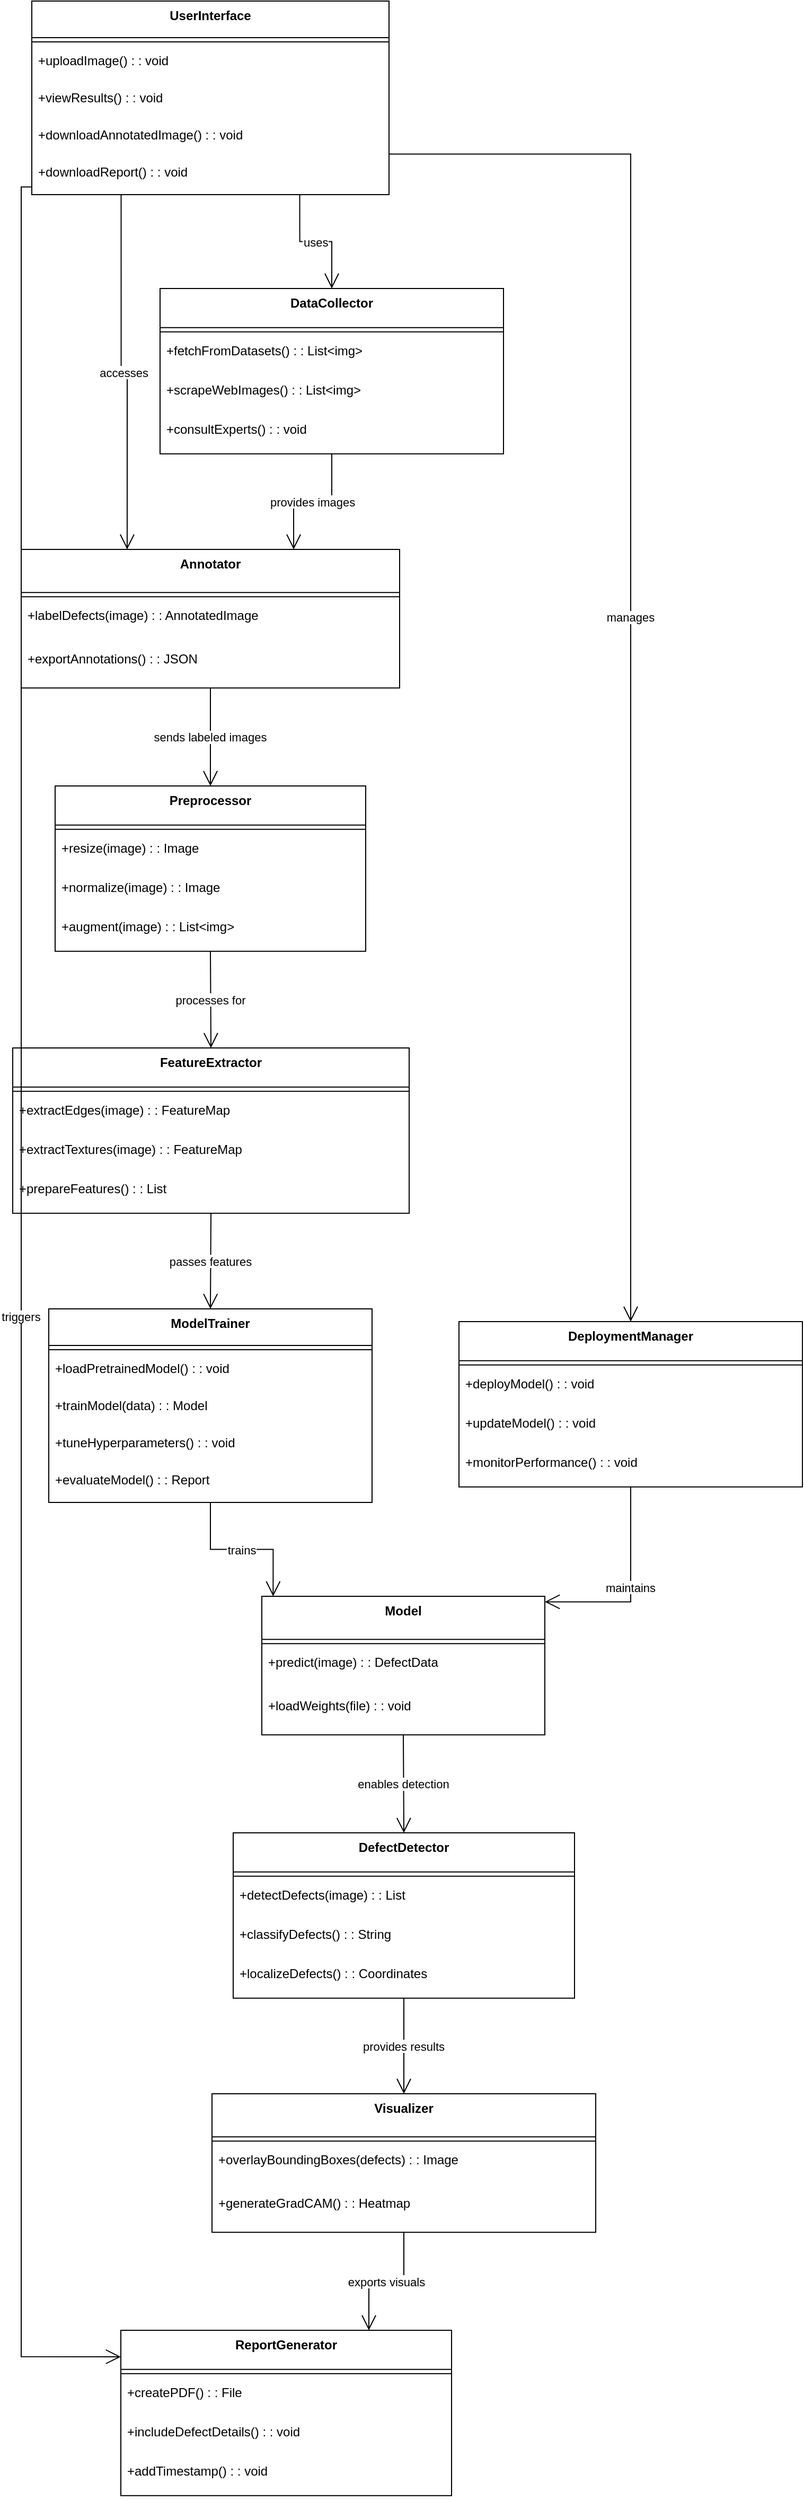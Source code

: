 <mxfile version="26.2.12">
  <diagram id="C5RBs43oDa-KdzZeNtuy" name="Page-1">
    <mxGraphModel dx="1751" dy="944" grid="1" gridSize="10" guides="1" tooltips="1" connect="1" arrows="1" fold="1" page="1" pageScale="1" pageWidth="827" pageHeight="1169" math="0" shadow="0">
      <root>
        <mxCell id="WIyWlLk6GJQsqaUBKTNV-0" />
        <mxCell id="WIyWlLk6GJQsqaUBKTNV-1" parent="WIyWlLk6GJQsqaUBKTNV-0" />
        <mxCell id="VwcqUrDGhT0xPsgYFYOW-0" value="UserInterface" style="swimlane;fontStyle=1;align=center;verticalAlign=top;childLayout=stackLayout;horizontal=1;startSize=34.545;horizontalStack=0;resizeParent=1;resizeParentMax=0;resizeLast=0;collapsible=0;marginBottom=0;" vertex="1" parent="WIyWlLk6GJQsqaUBKTNV-1">
          <mxGeometry x="104" y="20" width="337" height="182.545" as="geometry" />
        </mxCell>
        <mxCell id="VwcqUrDGhT0xPsgYFYOW-1" style="line;strokeWidth=1;fillColor=none;align=left;verticalAlign=middle;spacingTop=-1;spacingLeft=3;spacingRight=3;rotatable=0;labelPosition=right;points=[];portConstraint=eastwest;strokeColor=inherit;" vertex="1" parent="VwcqUrDGhT0xPsgYFYOW-0">
          <mxGeometry y="34.545" width="337" height="8" as="geometry" />
        </mxCell>
        <mxCell id="VwcqUrDGhT0xPsgYFYOW-2" value="+uploadImage() : : void" style="text;strokeColor=none;fillColor=none;align=left;verticalAlign=top;spacingLeft=4;spacingRight=4;overflow=hidden;rotatable=0;points=[[0,0.5],[1,0.5]];portConstraint=eastwest;" vertex="1" parent="VwcqUrDGhT0xPsgYFYOW-0">
          <mxGeometry y="42.545" width="337" height="35" as="geometry" />
        </mxCell>
        <mxCell id="VwcqUrDGhT0xPsgYFYOW-3" value="+viewResults() : : void" style="text;strokeColor=none;fillColor=none;align=left;verticalAlign=top;spacingLeft=4;spacingRight=4;overflow=hidden;rotatable=0;points=[[0,0.5],[1,0.5]];portConstraint=eastwest;" vertex="1" parent="VwcqUrDGhT0xPsgYFYOW-0">
          <mxGeometry y="77.545" width="337" height="35" as="geometry" />
        </mxCell>
        <mxCell id="VwcqUrDGhT0xPsgYFYOW-4" value="+downloadAnnotatedImage() : : void" style="text;strokeColor=none;fillColor=none;align=left;verticalAlign=top;spacingLeft=4;spacingRight=4;overflow=hidden;rotatable=0;points=[[0,0.5],[1,0.5]];portConstraint=eastwest;" vertex="1" parent="VwcqUrDGhT0xPsgYFYOW-0">
          <mxGeometry y="112.545" width="337" height="35" as="geometry" />
        </mxCell>
        <mxCell id="VwcqUrDGhT0xPsgYFYOW-5" value="+downloadReport() : : void" style="text;strokeColor=none;fillColor=none;align=left;verticalAlign=top;spacingLeft=4;spacingRight=4;overflow=hidden;rotatable=0;points=[[0,0.5],[1,0.5]];portConstraint=eastwest;" vertex="1" parent="VwcqUrDGhT0xPsgYFYOW-0">
          <mxGeometry y="147.545" width="337" height="35" as="geometry" />
        </mxCell>
        <mxCell id="VwcqUrDGhT0xPsgYFYOW-6" value="DeploymentManager" style="swimlane;fontStyle=1;align=center;verticalAlign=top;childLayout=stackLayout;horizontal=1;startSize=36.889;horizontalStack=0;resizeParent=1;resizeParentMax=0;resizeLast=0;collapsible=0;marginBottom=0;" vertex="1" parent="WIyWlLk6GJQsqaUBKTNV-1">
          <mxGeometry x="507" y="1265" width="324" height="155.889" as="geometry" />
        </mxCell>
        <mxCell id="VwcqUrDGhT0xPsgYFYOW-7" style="line;strokeWidth=1;fillColor=none;align=left;verticalAlign=middle;spacingTop=-1;spacingLeft=3;spacingRight=3;rotatable=0;labelPosition=right;points=[];portConstraint=eastwest;strokeColor=inherit;" vertex="1" parent="VwcqUrDGhT0xPsgYFYOW-6">
          <mxGeometry y="36.889" width="324" height="8" as="geometry" />
        </mxCell>
        <mxCell id="VwcqUrDGhT0xPsgYFYOW-8" value="+deployModel() : : void" style="text;strokeColor=none;fillColor=none;align=left;verticalAlign=top;spacingLeft=4;spacingRight=4;overflow=hidden;rotatable=0;points=[[0,0.5],[1,0.5]];portConstraint=eastwest;" vertex="1" parent="VwcqUrDGhT0xPsgYFYOW-6">
          <mxGeometry y="44.889" width="324" height="37" as="geometry" />
        </mxCell>
        <mxCell id="VwcqUrDGhT0xPsgYFYOW-9" value="+updateModel() : : void" style="text;strokeColor=none;fillColor=none;align=left;verticalAlign=top;spacingLeft=4;spacingRight=4;overflow=hidden;rotatable=0;points=[[0,0.5],[1,0.5]];portConstraint=eastwest;" vertex="1" parent="VwcqUrDGhT0xPsgYFYOW-6">
          <mxGeometry y="81.889" width="324" height="37" as="geometry" />
        </mxCell>
        <mxCell id="VwcqUrDGhT0xPsgYFYOW-10" value="+monitorPerformance() : : void" style="text;strokeColor=none;fillColor=none;align=left;verticalAlign=top;spacingLeft=4;spacingRight=4;overflow=hidden;rotatable=0;points=[[0,0.5],[1,0.5]];portConstraint=eastwest;" vertex="1" parent="VwcqUrDGhT0xPsgYFYOW-6">
          <mxGeometry y="118.889" width="324" height="37" as="geometry" />
        </mxCell>
        <mxCell id="VwcqUrDGhT0xPsgYFYOW-11" value="DataCollector" style="swimlane;fontStyle=1;align=center;verticalAlign=top;childLayout=stackLayout;horizontal=1;startSize=36.889;horizontalStack=0;resizeParent=1;resizeParentMax=0;resizeLast=0;collapsible=0;marginBottom=0;" vertex="1" parent="WIyWlLk6GJQsqaUBKTNV-1">
          <mxGeometry x="225" y="291" width="324" height="155.889" as="geometry" />
        </mxCell>
        <mxCell id="VwcqUrDGhT0xPsgYFYOW-12" style="line;strokeWidth=1;fillColor=none;align=left;verticalAlign=middle;spacingTop=-1;spacingLeft=3;spacingRight=3;rotatable=0;labelPosition=right;points=[];portConstraint=eastwest;strokeColor=inherit;" vertex="1" parent="VwcqUrDGhT0xPsgYFYOW-11">
          <mxGeometry y="36.889" width="324" height="8" as="geometry" />
        </mxCell>
        <mxCell id="VwcqUrDGhT0xPsgYFYOW-13" value="+fetchFromDatasets() : : List&lt;img&gt;" style="text;strokeColor=none;fillColor=none;align=left;verticalAlign=top;spacingLeft=4;spacingRight=4;overflow=hidden;rotatable=0;points=[[0,0.5],[1,0.5]];portConstraint=eastwest;" vertex="1" parent="VwcqUrDGhT0xPsgYFYOW-11">
          <mxGeometry y="44.889" width="324" height="37" as="geometry" />
        </mxCell>
        <mxCell id="VwcqUrDGhT0xPsgYFYOW-14" value="+scrapeWebImages() : : List&lt;img&gt;" style="text;strokeColor=none;fillColor=none;align=left;verticalAlign=top;spacingLeft=4;spacingRight=4;overflow=hidden;rotatable=0;points=[[0,0.5],[1,0.5]];portConstraint=eastwest;" vertex="1" parent="VwcqUrDGhT0xPsgYFYOW-11">
          <mxGeometry y="81.889" width="324" height="37" as="geometry" />
        </mxCell>
        <mxCell id="VwcqUrDGhT0xPsgYFYOW-15" value="+consultExperts() : : void" style="text;strokeColor=none;fillColor=none;align=left;verticalAlign=top;spacingLeft=4;spacingRight=4;overflow=hidden;rotatable=0;points=[[0,0.5],[1,0.5]];portConstraint=eastwest;" vertex="1" parent="VwcqUrDGhT0xPsgYFYOW-11">
          <mxGeometry y="118.889" width="324" height="37" as="geometry" />
        </mxCell>
        <mxCell id="VwcqUrDGhT0xPsgYFYOW-16" value="Annotator" style="swimlane;fontStyle=1;align=center;verticalAlign=top;childLayout=stackLayout;horizontal=1;startSize=40.571;horizontalStack=0;resizeParent=1;resizeParentMax=0;resizeLast=0;collapsible=0;marginBottom=0;" vertex="1" parent="WIyWlLk6GJQsqaUBKTNV-1">
          <mxGeometry x="94" y="537" width="357" height="130.571" as="geometry" />
        </mxCell>
        <mxCell id="VwcqUrDGhT0xPsgYFYOW-17" style="line;strokeWidth=1;fillColor=none;align=left;verticalAlign=middle;spacingTop=-1;spacingLeft=3;spacingRight=3;rotatable=0;labelPosition=right;points=[];portConstraint=eastwest;strokeColor=inherit;" vertex="1" parent="VwcqUrDGhT0xPsgYFYOW-16">
          <mxGeometry y="40.571" width="357" height="8" as="geometry" />
        </mxCell>
        <mxCell id="VwcqUrDGhT0xPsgYFYOW-18" value="+labelDefects(image) : : AnnotatedImage" style="text;strokeColor=none;fillColor=none;align=left;verticalAlign=top;spacingLeft=4;spacingRight=4;overflow=hidden;rotatable=0;points=[[0,0.5],[1,0.5]];portConstraint=eastwest;" vertex="1" parent="VwcqUrDGhT0xPsgYFYOW-16">
          <mxGeometry y="48.571" width="357" height="41" as="geometry" />
        </mxCell>
        <mxCell id="VwcqUrDGhT0xPsgYFYOW-19" value="+exportAnnotations() : : JSON" style="text;strokeColor=none;fillColor=none;align=left;verticalAlign=top;spacingLeft=4;spacingRight=4;overflow=hidden;rotatable=0;points=[[0,0.5],[1,0.5]];portConstraint=eastwest;" vertex="1" parent="VwcqUrDGhT0xPsgYFYOW-16">
          <mxGeometry y="89.571" width="357" height="41" as="geometry" />
        </mxCell>
        <mxCell id="VwcqUrDGhT0xPsgYFYOW-20" value="Preprocessor" style="swimlane;fontStyle=1;align=center;verticalAlign=top;childLayout=stackLayout;horizontal=1;startSize=36.889;horizontalStack=0;resizeParent=1;resizeParentMax=0;resizeLast=0;collapsible=0;marginBottom=0;" vertex="1" parent="WIyWlLk6GJQsqaUBKTNV-1">
          <mxGeometry x="126" y="760" width="293" height="155.889" as="geometry" />
        </mxCell>
        <mxCell id="VwcqUrDGhT0xPsgYFYOW-21" style="line;strokeWidth=1;fillColor=none;align=left;verticalAlign=middle;spacingTop=-1;spacingLeft=3;spacingRight=3;rotatable=0;labelPosition=right;points=[];portConstraint=eastwest;strokeColor=inherit;" vertex="1" parent="VwcqUrDGhT0xPsgYFYOW-20">
          <mxGeometry y="36.889" width="293" height="8" as="geometry" />
        </mxCell>
        <mxCell id="VwcqUrDGhT0xPsgYFYOW-22" value="+resize(image) : : Image" style="text;strokeColor=none;fillColor=none;align=left;verticalAlign=top;spacingLeft=4;spacingRight=4;overflow=hidden;rotatable=0;points=[[0,0.5],[1,0.5]];portConstraint=eastwest;" vertex="1" parent="VwcqUrDGhT0xPsgYFYOW-20">
          <mxGeometry y="44.889" width="293" height="37" as="geometry" />
        </mxCell>
        <mxCell id="VwcqUrDGhT0xPsgYFYOW-23" value="+normalize(image) : : Image" style="text;strokeColor=none;fillColor=none;align=left;verticalAlign=top;spacingLeft=4;spacingRight=4;overflow=hidden;rotatable=0;points=[[0,0.5],[1,0.5]];portConstraint=eastwest;" vertex="1" parent="VwcqUrDGhT0xPsgYFYOW-20">
          <mxGeometry y="81.889" width="293" height="37" as="geometry" />
        </mxCell>
        <mxCell id="VwcqUrDGhT0xPsgYFYOW-24" value="+augment(image) : : List&lt;img&gt;" style="text;strokeColor=none;fillColor=none;align=left;verticalAlign=top;spacingLeft=4;spacingRight=4;overflow=hidden;rotatable=0;points=[[0,0.5],[1,0.5]];portConstraint=eastwest;" vertex="1" parent="VwcqUrDGhT0xPsgYFYOW-20">
          <mxGeometry y="118.889" width="293" height="37" as="geometry" />
        </mxCell>
        <mxCell id="VwcqUrDGhT0xPsgYFYOW-25" value="FeatureExtractor" style="swimlane;fontStyle=1;align=center;verticalAlign=top;childLayout=stackLayout;horizontal=1;startSize=36.889;horizontalStack=0;resizeParent=1;resizeParentMax=0;resizeLast=0;collapsible=0;marginBottom=0;" vertex="1" parent="WIyWlLk6GJQsqaUBKTNV-1">
          <mxGeometry x="86" y="1007" width="374" height="155.889" as="geometry" />
        </mxCell>
        <mxCell id="VwcqUrDGhT0xPsgYFYOW-26" style="line;strokeWidth=1;fillColor=none;align=left;verticalAlign=middle;spacingTop=-1;spacingLeft=3;spacingRight=3;rotatable=0;labelPosition=right;points=[];portConstraint=eastwest;strokeColor=inherit;" vertex="1" parent="VwcqUrDGhT0xPsgYFYOW-25">
          <mxGeometry y="36.889" width="374" height="8" as="geometry" />
        </mxCell>
        <mxCell id="VwcqUrDGhT0xPsgYFYOW-27" value="+extractEdges(image) : : FeatureMap" style="text;strokeColor=none;fillColor=none;align=left;verticalAlign=top;spacingLeft=4;spacingRight=4;overflow=hidden;rotatable=0;points=[[0,0.5],[1,0.5]];portConstraint=eastwest;" vertex="1" parent="VwcqUrDGhT0xPsgYFYOW-25">
          <mxGeometry y="44.889" width="374" height="37" as="geometry" />
        </mxCell>
        <mxCell id="VwcqUrDGhT0xPsgYFYOW-28" value="+extractTextures(image) : : FeatureMap" style="text;strokeColor=none;fillColor=none;align=left;verticalAlign=top;spacingLeft=4;spacingRight=4;overflow=hidden;rotatable=0;points=[[0,0.5],[1,0.5]];portConstraint=eastwest;" vertex="1" parent="VwcqUrDGhT0xPsgYFYOW-25">
          <mxGeometry y="81.889" width="374" height="37" as="geometry" />
        </mxCell>
        <mxCell id="VwcqUrDGhT0xPsgYFYOW-29" value="+prepareFeatures() : : List" style="text;strokeColor=none;fillColor=none;align=left;verticalAlign=top;spacingLeft=4;spacingRight=4;overflow=hidden;rotatable=0;points=[[0,0.5],[1,0.5]];portConstraint=eastwest;" vertex="1" parent="VwcqUrDGhT0xPsgYFYOW-25">
          <mxGeometry y="118.889" width="374" height="37" as="geometry" />
        </mxCell>
        <mxCell id="VwcqUrDGhT0xPsgYFYOW-30" value="ModelTrainer" style="swimlane;fontStyle=1;align=center;verticalAlign=top;childLayout=stackLayout;horizontal=1;startSize=34.545;horizontalStack=0;resizeParent=1;resizeParentMax=0;resizeLast=0;collapsible=0;marginBottom=0;" vertex="1" parent="WIyWlLk6GJQsqaUBKTNV-1">
          <mxGeometry x="120" y="1253" width="305" height="182.545" as="geometry" />
        </mxCell>
        <mxCell id="VwcqUrDGhT0xPsgYFYOW-31" style="line;strokeWidth=1;fillColor=none;align=left;verticalAlign=middle;spacingTop=-1;spacingLeft=3;spacingRight=3;rotatable=0;labelPosition=right;points=[];portConstraint=eastwest;strokeColor=inherit;" vertex="1" parent="VwcqUrDGhT0xPsgYFYOW-30">
          <mxGeometry y="34.545" width="305" height="8" as="geometry" />
        </mxCell>
        <mxCell id="VwcqUrDGhT0xPsgYFYOW-32" value="+loadPretrainedModel() : : void" style="text;strokeColor=none;fillColor=none;align=left;verticalAlign=top;spacingLeft=4;spacingRight=4;overflow=hidden;rotatable=0;points=[[0,0.5],[1,0.5]];portConstraint=eastwest;" vertex="1" parent="VwcqUrDGhT0xPsgYFYOW-30">
          <mxGeometry y="42.545" width="305" height="35" as="geometry" />
        </mxCell>
        <mxCell id="VwcqUrDGhT0xPsgYFYOW-33" value="+trainModel(data) : : Model" style="text;strokeColor=none;fillColor=none;align=left;verticalAlign=top;spacingLeft=4;spacingRight=4;overflow=hidden;rotatable=0;points=[[0,0.5],[1,0.5]];portConstraint=eastwest;" vertex="1" parent="VwcqUrDGhT0xPsgYFYOW-30">
          <mxGeometry y="77.545" width="305" height="35" as="geometry" />
        </mxCell>
        <mxCell id="VwcqUrDGhT0xPsgYFYOW-34" value="+tuneHyperparameters() : : void" style="text;strokeColor=none;fillColor=none;align=left;verticalAlign=top;spacingLeft=4;spacingRight=4;overflow=hidden;rotatable=0;points=[[0,0.5],[1,0.5]];portConstraint=eastwest;" vertex="1" parent="VwcqUrDGhT0xPsgYFYOW-30">
          <mxGeometry y="112.545" width="305" height="35" as="geometry" />
        </mxCell>
        <mxCell id="VwcqUrDGhT0xPsgYFYOW-35" value="+evaluateModel() : : Report" style="text;strokeColor=none;fillColor=none;align=left;verticalAlign=top;spacingLeft=4;spacingRight=4;overflow=hidden;rotatable=0;points=[[0,0.5],[1,0.5]];portConstraint=eastwest;" vertex="1" parent="VwcqUrDGhT0xPsgYFYOW-30">
          <mxGeometry y="147.545" width="305" height="35" as="geometry" />
        </mxCell>
        <mxCell id="VwcqUrDGhT0xPsgYFYOW-36" value="Model" style="swimlane;fontStyle=1;align=center;verticalAlign=top;childLayout=stackLayout;horizontal=1;startSize=40.571;horizontalStack=0;resizeParent=1;resizeParentMax=0;resizeLast=0;collapsible=0;marginBottom=0;" vertex="1" parent="WIyWlLk6GJQsqaUBKTNV-1">
          <mxGeometry x="321" y="1524" width="267" height="130.571" as="geometry" />
        </mxCell>
        <mxCell id="VwcqUrDGhT0xPsgYFYOW-37" style="line;strokeWidth=1;fillColor=none;align=left;verticalAlign=middle;spacingTop=-1;spacingLeft=3;spacingRight=3;rotatable=0;labelPosition=right;points=[];portConstraint=eastwest;strokeColor=inherit;" vertex="1" parent="VwcqUrDGhT0xPsgYFYOW-36">
          <mxGeometry y="40.571" width="267" height="8" as="geometry" />
        </mxCell>
        <mxCell id="VwcqUrDGhT0xPsgYFYOW-38" value="+predict(image) : : DefectData" style="text;strokeColor=none;fillColor=none;align=left;verticalAlign=top;spacingLeft=4;spacingRight=4;overflow=hidden;rotatable=0;points=[[0,0.5],[1,0.5]];portConstraint=eastwest;" vertex="1" parent="VwcqUrDGhT0xPsgYFYOW-36">
          <mxGeometry y="48.571" width="267" height="41" as="geometry" />
        </mxCell>
        <mxCell id="VwcqUrDGhT0xPsgYFYOW-39" value="+loadWeights(file) : : void" style="text;strokeColor=none;fillColor=none;align=left;verticalAlign=top;spacingLeft=4;spacingRight=4;overflow=hidden;rotatable=0;points=[[0,0.5],[1,0.5]];portConstraint=eastwest;" vertex="1" parent="VwcqUrDGhT0xPsgYFYOW-36">
          <mxGeometry y="89.571" width="267" height="41" as="geometry" />
        </mxCell>
        <mxCell id="VwcqUrDGhT0xPsgYFYOW-40" value="DefectDetector" style="swimlane;fontStyle=1;align=center;verticalAlign=top;childLayout=stackLayout;horizontal=1;startSize=36.889;horizontalStack=0;resizeParent=1;resizeParentMax=0;resizeLast=0;collapsible=0;marginBottom=0;" vertex="1" parent="WIyWlLk6GJQsqaUBKTNV-1">
          <mxGeometry x="294" y="1747" width="322" height="155.889" as="geometry" />
        </mxCell>
        <mxCell id="VwcqUrDGhT0xPsgYFYOW-41" style="line;strokeWidth=1;fillColor=none;align=left;verticalAlign=middle;spacingTop=-1;spacingLeft=3;spacingRight=3;rotatable=0;labelPosition=right;points=[];portConstraint=eastwest;strokeColor=inherit;" vertex="1" parent="VwcqUrDGhT0xPsgYFYOW-40">
          <mxGeometry y="36.889" width="322" height="8" as="geometry" />
        </mxCell>
        <mxCell id="VwcqUrDGhT0xPsgYFYOW-42" value="+detectDefects(image) : : List" style="text;strokeColor=none;fillColor=none;align=left;verticalAlign=top;spacingLeft=4;spacingRight=4;overflow=hidden;rotatable=0;points=[[0,0.5],[1,0.5]];portConstraint=eastwest;" vertex="1" parent="VwcqUrDGhT0xPsgYFYOW-40">
          <mxGeometry y="44.889" width="322" height="37" as="geometry" />
        </mxCell>
        <mxCell id="VwcqUrDGhT0xPsgYFYOW-43" value="+classifyDefects() : : String" style="text;strokeColor=none;fillColor=none;align=left;verticalAlign=top;spacingLeft=4;spacingRight=4;overflow=hidden;rotatable=0;points=[[0,0.5],[1,0.5]];portConstraint=eastwest;" vertex="1" parent="VwcqUrDGhT0xPsgYFYOW-40">
          <mxGeometry y="81.889" width="322" height="37" as="geometry" />
        </mxCell>
        <mxCell id="VwcqUrDGhT0xPsgYFYOW-44" value="+localizeDefects() : : Coordinates" style="text;strokeColor=none;fillColor=none;align=left;verticalAlign=top;spacingLeft=4;spacingRight=4;overflow=hidden;rotatable=0;points=[[0,0.5],[1,0.5]];portConstraint=eastwest;" vertex="1" parent="VwcqUrDGhT0xPsgYFYOW-40">
          <mxGeometry y="118.889" width="322" height="37" as="geometry" />
        </mxCell>
        <mxCell id="VwcqUrDGhT0xPsgYFYOW-45" value="Visualizer" style="swimlane;fontStyle=1;align=center;verticalAlign=top;childLayout=stackLayout;horizontal=1;startSize=40.571;horizontalStack=0;resizeParent=1;resizeParentMax=0;resizeLast=0;collapsible=0;marginBottom=0;" vertex="1" parent="WIyWlLk6GJQsqaUBKTNV-1">
          <mxGeometry x="274" y="1993" width="362" height="130.571" as="geometry" />
        </mxCell>
        <mxCell id="VwcqUrDGhT0xPsgYFYOW-46" style="line;strokeWidth=1;fillColor=none;align=left;verticalAlign=middle;spacingTop=-1;spacingLeft=3;spacingRight=3;rotatable=0;labelPosition=right;points=[];portConstraint=eastwest;strokeColor=inherit;" vertex="1" parent="VwcqUrDGhT0xPsgYFYOW-45">
          <mxGeometry y="40.571" width="362" height="8" as="geometry" />
        </mxCell>
        <mxCell id="VwcqUrDGhT0xPsgYFYOW-47" value="+overlayBoundingBoxes(defects) : : Image" style="text;strokeColor=none;fillColor=none;align=left;verticalAlign=top;spacingLeft=4;spacingRight=4;overflow=hidden;rotatable=0;points=[[0,0.5],[1,0.5]];portConstraint=eastwest;" vertex="1" parent="VwcqUrDGhT0xPsgYFYOW-45">
          <mxGeometry y="48.571" width="362" height="41" as="geometry" />
        </mxCell>
        <mxCell id="VwcqUrDGhT0xPsgYFYOW-48" value="+generateGradCAM() : : Heatmap" style="text;strokeColor=none;fillColor=none;align=left;verticalAlign=top;spacingLeft=4;spacingRight=4;overflow=hidden;rotatable=0;points=[[0,0.5],[1,0.5]];portConstraint=eastwest;" vertex="1" parent="VwcqUrDGhT0xPsgYFYOW-45">
          <mxGeometry y="89.571" width="362" height="41" as="geometry" />
        </mxCell>
        <mxCell id="VwcqUrDGhT0xPsgYFYOW-49" value="ReportGenerator" style="swimlane;fontStyle=1;align=center;verticalAlign=top;childLayout=stackLayout;horizontal=1;startSize=36.889;horizontalStack=0;resizeParent=1;resizeParentMax=0;resizeLast=0;collapsible=0;marginBottom=0;" vertex="1" parent="WIyWlLk6GJQsqaUBKTNV-1">
          <mxGeometry x="188" y="2216" width="312" height="155.889" as="geometry" />
        </mxCell>
        <mxCell id="VwcqUrDGhT0xPsgYFYOW-50" style="line;strokeWidth=1;fillColor=none;align=left;verticalAlign=middle;spacingTop=-1;spacingLeft=3;spacingRight=3;rotatable=0;labelPosition=right;points=[];portConstraint=eastwest;strokeColor=inherit;" vertex="1" parent="VwcqUrDGhT0xPsgYFYOW-49">
          <mxGeometry y="36.889" width="312" height="8" as="geometry" />
        </mxCell>
        <mxCell id="VwcqUrDGhT0xPsgYFYOW-51" value="+createPDF() : : File" style="text;strokeColor=none;fillColor=none;align=left;verticalAlign=top;spacingLeft=4;spacingRight=4;overflow=hidden;rotatable=0;points=[[0,0.5],[1,0.5]];portConstraint=eastwest;" vertex="1" parent="VwcqUrDGhT0xPsgYFYOW-49">
          <mxGeometry y="44.889" width="312" height="37" as="geometry" />
        </mxCell>
        <mxCell id="VwcqUrDGhT0xPsgYFYOW-52" value="+includeDefectDetails() : : void" style="text;strokeColor=none;fillColor=none;align=left;verticalAlign=top;spacingLeft=4;spacingRight=4;overflow=hidden;rotatable=0;points=[[0,0.5],[1,0.5]];portConstraint=eastwest;" vertex="1" parent="VwcqUrDGhT0xPsgYFYOW-49">
          <mxGeometry y="81.889" width="312" height="37" as="geometry" />
        </mxCell>
        <mxCell id="VwcqUrDGhT0xPsgYFYOW-53" value="+addTimestamp() : : void" style="text;strokeColor=none;fillColor=none;align=left;verticalAlign=top;spacingLeft=4;spacingRight=4;overflow=hidden;rotatable=0;points=[[0,0.5],[1,0.5]];portConstraint=eastwest;" vertex="1" parent="VwcqUrDGhT0xPsgYFYOW-49">
          <mxGeometry y="118.889" width="312" height="37" as="geometry" />
        </mxCell>
        <mxCell id="VwcqUrDGhT0xPsgYFYOW-54" value="uses" style="startArrow=none;endArrow=open;endSize=12;exitX=0.75;exitY=1;entryX=0.5;entryY=0;rounded=0;edgeStyle=orthogonalEdgeStyle;" edge="1" parent="WIyWlLk6GJQsqaUBKTNV-1" source="VwcqUrDGhT0xPsgYFYOW-0" target="VwcqUrDGhT0xPsgYFYOW-11">
          <mxGeometry relative="1" as="geometry" />
        </mxCell>
        <mxCell id="VwcqUrDGhT0xPsgYFYOW-55" value="accesses" style="startArrow=none;endArrow=open;endSize=12;exitX=0.25;exitY=1;entryX=0.28;entryY=0;rounded=0;edgeStyle=orthogonalEdgeStyle;" edge="1" parent="WIyWlLk6GJQsqaUBKTNV-1" source="VwcqUrDGhT0xPsgYFYOW-0" target="VwcqUrDGhT0xPsgYFYOW-16">
          <mxGeometry relative="1" as="geometry" />
        </mxCell>
        <mxCell id="VwcqUrDGhT0xPsgYFYOW-56" value="triggers" style="startArrow=none;endArrow=open;endSize=12;exitX=0;exitY=0.96;entryX=0;entryY=0.16;rounded=0;edgeStyle=orthogonalEdgeStyle;" edge="1" parent="WIyWlLk6GJQsqaUBKTNV-1" source="VwcqUrDGhT0xPsgYFYOW-0" target="VwcqUrDGhT0xPsgYFYOW-49">
          <mxGeometry relative="1" as="geometry" />
        </mxCell>
        <mxCell id="VwcqUrDGhT0xPsgYFYOW-57" value="manages" style="startArrow=none;endArrow=open;endSize=12;exitX=1;exitY=0.79;entryX=0.5;entryY=0;rounded=0;edgeStyle=orthogonalEdgeStyle;" edge="1" parent="WIyWlLk6GJQsqaUBKTNV-1" source="VwcqUrDGhT0xPsgYFYOW-0" target="VwcqUrDGhT0xPsgYFYOW-6">
          <mxGeometry relative="1" as="geometry" />
        </mxCell>
        <mxCell id="VwcqUrDGhT0xPsgYFYOW-58" value="provides images" style="startArrow=none;endArrow=open;endSize=12;exitX=0.5;exitY=1;entryX=0.72;entryY=0;rounded=0;edgeStyle=orthogonalEdgeStyle;" edge="1" parent="WIyWlLk6GJQsqaUBKTNV-1" source="VwcqUrDGhT0xPsgYFYOW-11" target="VwcqUrDGhT0xPsgYFYOW-16">
          <mxGeometry relative="1" as="geometry" />
        </mxCell>
        <mxCell id="VwcqUrDGhT0xPsgYFYOW-59" value="sends labeled images" style="curved=1;startArrow=none;endArrow=open;endSize=12;exitX=0.5;exitY=1;entryX=0.5;entryY=0;rounded=0;" edge="1" parent="WIyWlLk6GJQsqaUBKTNV-1" source="VwcqUrDGhT0xPsgYFYOW-16" target="VwcqUrDGhT0xPsgYFYOW-20">
          <mxGeometry relative="1" as="geometry">
            <Array as="points" />
          </mxGeometry>
        </mxCell>
        <mxCell id="VwcqUrDGhT0xPsgYFYOW-60" value="processes for" style="curved=1;startArrow=none;endArrow=open;endSize=12;exitX=0.5;exitY=1;entryX=0.5;entryY=0;rounded=0;" edge="1" parent="WIyWlLk6GJQsqaUBKTNV-1" source="VwcqUrDGhT0xPsgYFYOW-20" target="VwcqUrDGhT0xPsgYFYOW-25">
          <mxGeometry relative="1" as="geometry">
            <Array as="points" />
          </mxGeometry>
        </mxCell>
        <mxCell id="VwcqUrDGhT0xPsgYFYOW-61" value="passes features" style="curved=1;startArrow=none;endArrow=open;endSize=12;exitX=0.5;exitY=1;entryX=0.5;entryY=0;rounded=0;" edge="1" parent="WIyWlLk6GJQsqaUBKTNV-1" source="VwcqUrDGhT0xPsgYFYOW-25" target="VwcqUrDGhT0xPsgYFYOW-30">
          <mxGeometry relative="1" as="geometry">
            <Array as="points" />
          </mxGeometry>
        </mxCell>
        <mxCell id="VwcqUrDGhT0xPsgYFYOW-62" value="trains" style="startArrow=none;endArrow=open;endSize=12;exitX=0.5;exitY=1;entryX=0.04;entryY=0;rounded=0;edgeStyle=orthogonalEdgeStyle;" edge="1" parent="WIyWlLk6GJQsqaUBKTNV-1" source="VwcqUrDGhT0xPsgYFYOW-30" target="VwcqUrDGhT0xPsgYFYOW-36">
          <mxGeometry relative="1" as="geometry" />
        </mxCell>
        <mxCell id="VwcqUrDGhT0xPsgYFYOW-63" value="enables detection" style="curved=1;startArrow=none;endArrow=open;endSize=12;exitX=0.5;exitY=1;entryX=0.5;entryY=0;rounded=0;" edge="1" parent="WIyWlLk6GJQsqaUBKTNV-1" source="VwcqUrDGhT0xPsgYFYOW-36" target="VwcqUrDGhT0xPsgYFYOW-40">
          <mxGeometry relative="1" as="geometry">
            <Array as="points" />
          </mxGeometry>
        </mxCell>
        <mxCell id="VwcqUrDGhT0xPsgYFYOW-64" value="provides results" style="curved=1;startArrow=none;endArrow=open;endSize=12;exitX=0.5;exitY=1;entryX=0.5;entryY=0;rounded=0;" edge="1" parent="WIyWlLk6GJQsqaUBKTNV-1" source="VwcqUrDGhT0xPsgYFYOW-40" target="VwcqUrDGhT0xPsgYFYOW-45">
          <mxGeometry relative="1" as="geometry">
            <Array as="points" />
          </mxGeometry>
        </mxCell>
        <mxCell id="VwcqUrDGhT0xPsgYFYOW-65" value="exports visuals" style="startArrow=none;endArrow=open;endSize=12;exitX=0.5;exitY=1;entryX=0.75;entryY=0;rounded=0;edgeStyle=orthogonalEdgeStyle;" edge="1" parent="WIyWlLk6GJQsqaUBKTNV-1" source="VwcqUrDGhT0xPsgYFYOW-45" target="VwcqUrDGhT0xPsgYFYOW-49">
          <mxGeometry relative="1" as="geometry" />
        </mxCell>
        <mxCell id="VwcqUrDGhT0xPsgYFYOW-66" value="maintains" style="startArrow=none;endArrow=open;endSize=12;exitX=0.5;exitY=1;entryX=1;entryY=0.04;rounded=0;edgeStyle=orthogonalEdgeStyle;" edge="1" parent="WIyWlLk6GJQsqaUBKTNV-1" source="VwcqUrDGhT0xPsgYFYOW-6" target="VwcqUrDGhT0xPsgYFYOW-36">
          <mxGeometry relative="1" as="geometry" />
        </mxCell>
      </root>
    </mxGraphModel>
  </diagram>
</mxfile>
